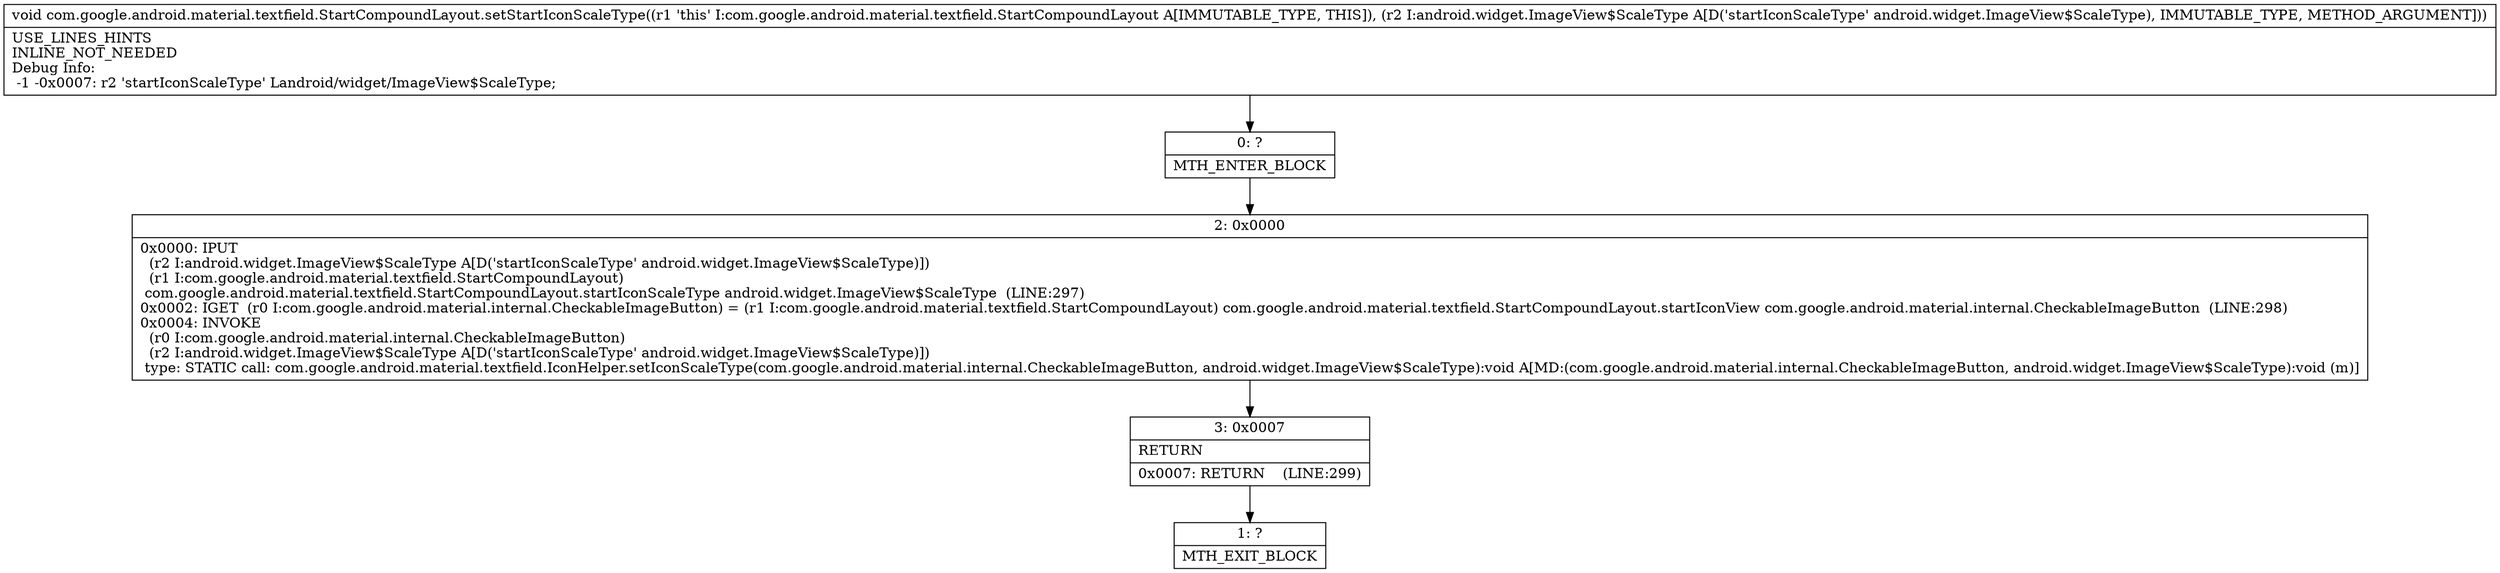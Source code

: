 digraph "CFG forcom.google.android.material.textfield.StartCompoundLayout.setStartIconScaleType(Landroid\/widget\/ImageView$ScaleType;)V" {
Node_0 [shape=record,label="{0\:\ ?|MTH_ENTER_BLOCK\l}"];
Node_2 [shape=record,label="{2\:\ 0x0000|0x0000: IPUT  \l  (r2 I:android.widget.ImageView$ScaleType A[D('startIconScaleType' android.widget.ImageView$ScaleType)])\l  (r1 I:com.google.android.material.textfield.StartCompoundLayout)\l com.google.android.material.textfield.StartCompoundLayout.startIconScaleType android.widget.ImageView$ScaleType  (LINE:297)\l0x0002: IGET  (r0 I:com.google.android.material.internal.CheckableImageButton) = (r1 I:com.google.android.material.textfield.StartCompoundLayout) com.google.android.material.textfield.StartCompoundLayout.startIconView com.google.android.material.internal.CheckableImageButton  (LINE:298)\l0x0004: INVOKE  \l  (r0 I:com.google.android.material.internal.CheckableImageButton)\l  (r2 I:android.widget.ImageView$ScaleType A[D('startIconScaleType' android.widget.ImageView$ScaleType)])\l type: STATIC call: com.google.android.material.textfield.IconHelper.setIconScaleType(com.google.android.material.internal.CheckableImageButton, android.widget.ImageView$ScaleType):void A[MD:(com.google.android.material.internal.CheckableImageButton, android.widget.ImageView$ScaleType):void (m)]\l}"];
Node_3 [shape=record,label="{3\:\ 0x0007|RETURN\l|0x0007: RETURN    (LINE:299)\l}"];
Node_1 [shape=record,label="{1\:\ ?|MTH_EXIT_BLOCK\l}"];
MethodNode[shape=record,label="{void com.google.android.material.textfield.StartCompoundLayout.setStartIconScaleType((r1 'this' I:com.google.android.material.textfield.StartCompoundLayout A[IMMUTABLE_TYPE, THIS]), (r2 I:android.widget.ImageView$ScaleType A[D('startIconScaleType' android.widget.ImageView$ScaleType), IMMUTABLE_TYPE, METHOD_ARGUMENT]))  | USE_LINES_HINTS\lINLINE_NOT_NEEDED\lDebug Info:\l  \-1 \-0x0007: r2 'startIconScaleType' Landroid\/widget\/ImageView$ScaleType;\l}"];
MethodNode -> Node_0;Node_0 -> Node_2;
Node_2 -> Node_3;
Node_3 -> Node_1;
}

